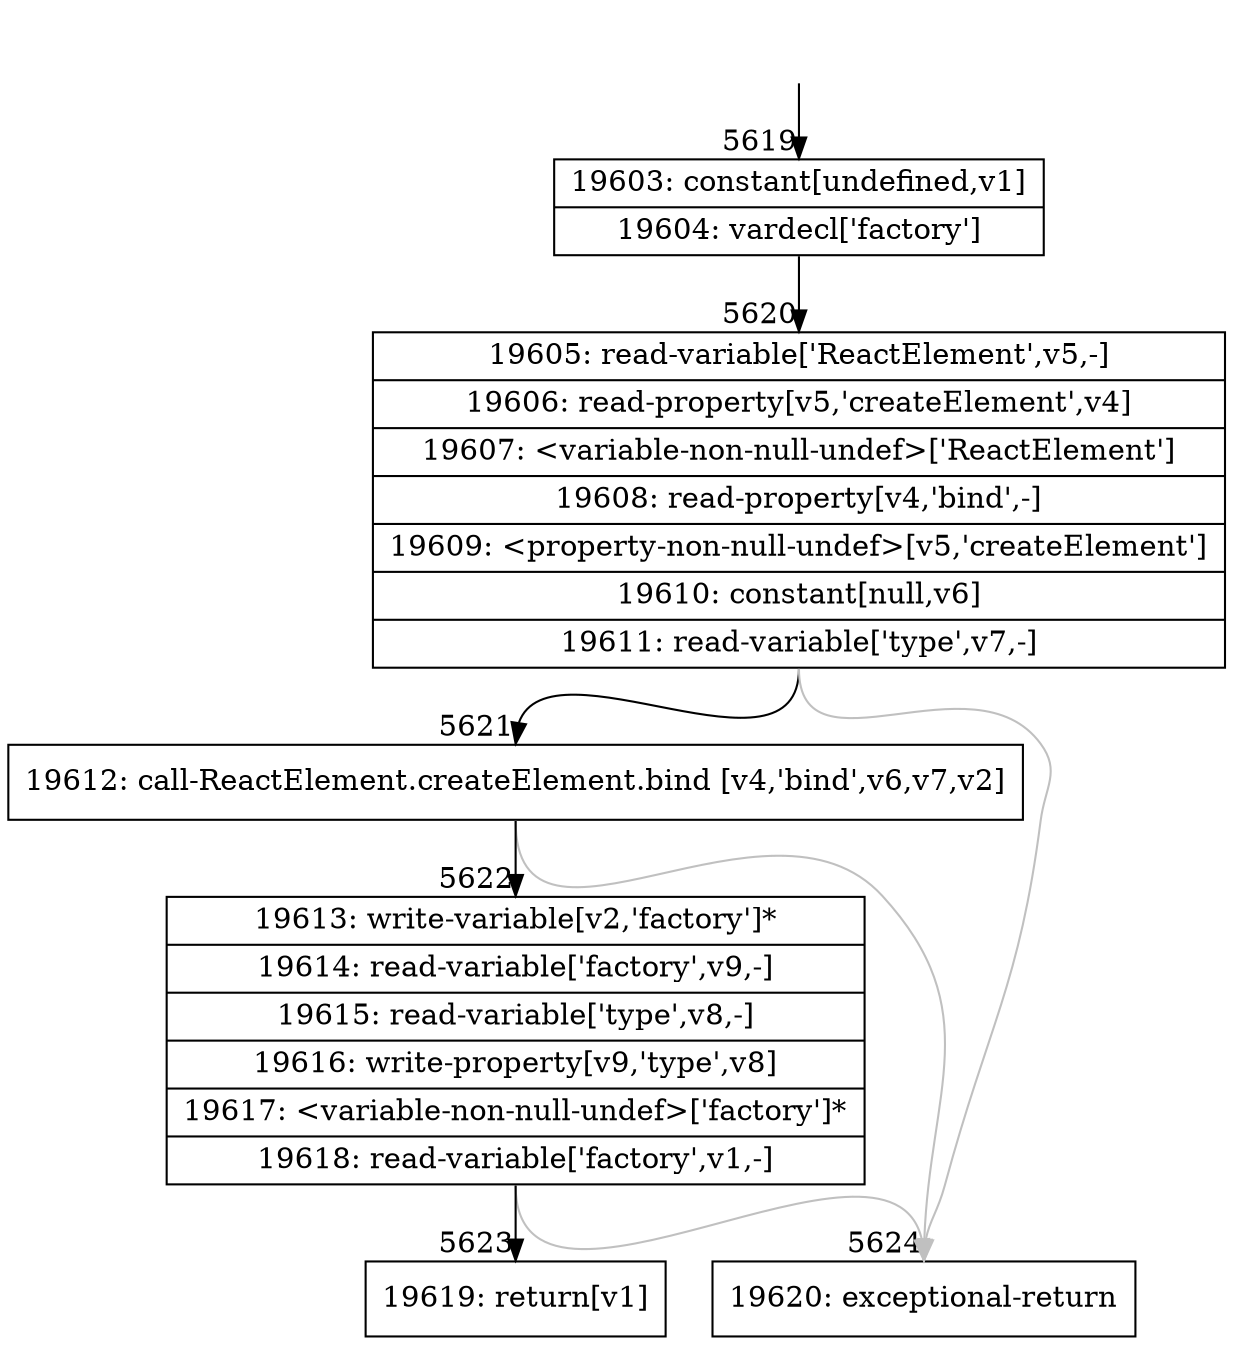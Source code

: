 digraph {
rankdir="TD"
BB_entry378[shape=none,label=""];
BB_entry378 -> BB5619 [tailport=s, headport=n, headlabel="    5619"]
BB5619 [shape=record label="{19603: constant[undefined,v1]|19604: vardecl['factory']}" ] 
BB5619 -> BB5620 [tailport=s, headport=n, headlabel="      5620"]
BB5620 [shape=record label="{19605: read-variable['ReactElement',v5,-]|19606: read-property[v5,'createElement',v4]|19607: \<variable-non-null-undef\>['ReactElement']|19608: read-property[v4,'bind',-]|19609: \<property-non-null-undef\>[v5,'createElement']|19610: constant[null,v6]|19611: read-variable['type',v7,-]}" ] 
BB5620 -> BB5621 [tailport=s, headport=n, headlabel="      5621"]
BB5620 -> BB5624 [tailport=s, headport=n, color=gray, headlabel="      5624"]
BB5621 [shape=record label="{19612: call-ReactElement.createElement.bind [v4,'bind',v6,v7,v2]}" ] 
BB5621 -> BB5622 [tailport=s, headport=n, headlabel="      5622"]
BB5621 -> BB5624 [tailport=s, headport=n, color=gray]
BB5622 [shape=record label="{19613: write-variable[v2,'factory']*|19614: read-variable['factory',v9,-]|19615: read-variable['type',v8,-]|19616: write-property[v9,'type',v8]|19617: \<variable-non-null-undef\>['factory']*|19618: read-variable['factory',v1,-]}" ] 
BB5622 -> BB5623 [tailport=s, headport=n, headlabel="      5623"]
BB5622 -> BB5624 [tailport=s, headport=n, color=gray]
BB5623 [shape=record label="{19619: return[v1]}" ] 
BB5624 [shape=record label="{19620: exceptional-return}" ] 
//#$~ 10046
}
